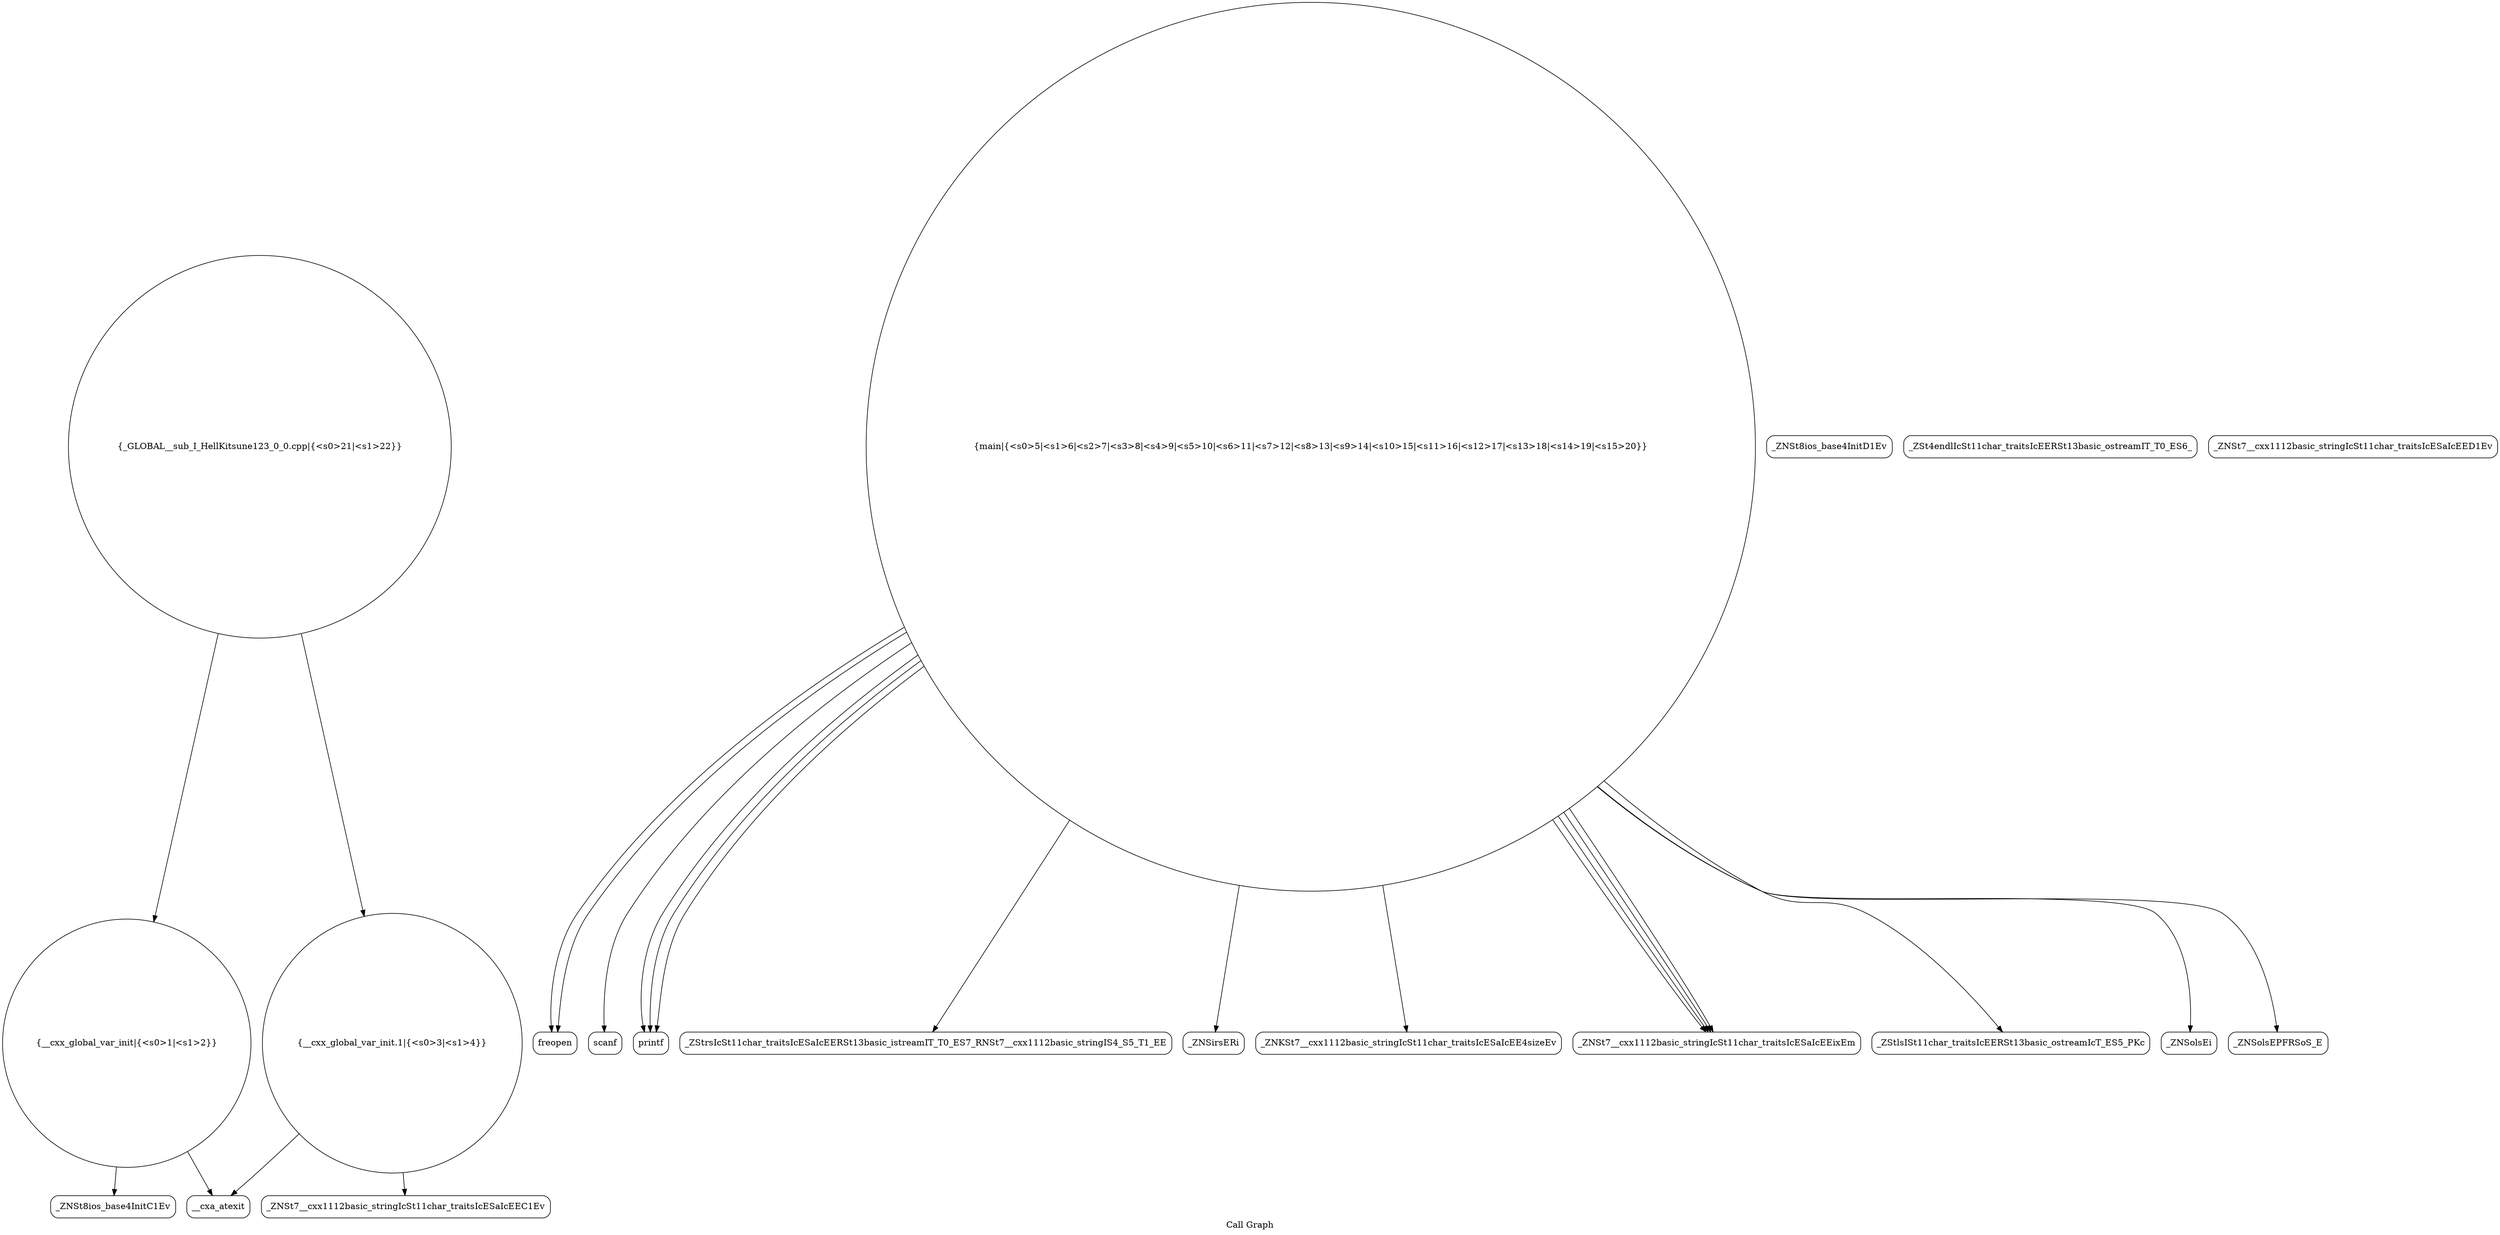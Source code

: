 digraph "Call Graph" {
	label="Call Graph";

	Node0x5644f07bb520 [shape=record,shape=circle,label="{__cxx_global_var_init|{<s0>1|<s1>2}}"];
	Node0x5644f07bb520:s0 -> Node0x5644f07f3860[color=black];
	Node0x5644f07bb520:s1 -> Node0x5644f07f3960[color=black];
	Node0x5644f07f3b60 [shape=record,shape=circle,label="{main|{<s0>5|<s1>6|<s2>7|<s3>8|<s4>9|<s5>10|<s6>11|<s7>12|<s8>13|<s9>14|<s10>15|<s11>16|<s12>17|<s13>18|<s14>19|<s15>20}}"];
	Node0x5644f07f3b60:s0 -> Node0x5644f07f3be0[color=black];
	Node0x5644f07f3b60:s1 -> Node0x5644f07f3be0[color=black];
	Node0x5644f07f3b60:s2 -> Node0x5644f07f3c60[color=black];
	Node0x5644f07f3b60:s3 -> Node0x5644f07f3ce0[color=black];
	Node0x5644f07f3b60:s4 -> Node0x5644f07f3d60[color=black];
	Node0x5644f07f3b60:s5 -> Node0x5644f07f3de0[color=black];
	Node0x5644f07f3b60:s6 -> Node0x5644f07f3e60[color=black];
	Node0x5644f07f3b60:s7 -> Node0x5644f07f3ee0[color=black];
	Node0x5644f07f3b60:s8 -> Node0x5644f07f3ee0[color=black];
	Node0x5644f07f3b60:s9 -> Node0x5644f07f3ee0[color=black];
	Node0x5644f07f3b60:s10 -> Node0x5644f07f3ee0[color=black];
	Node0x5644f07f3b60:s11 -> Node0x5644f07f3ce0[color=black];
	Node0x5644f07f3b60:s12 -> Node0x5644f07f3ce0[color=black];
	Node0x5644f07f3b60:s13 -> Node0x5644f07f3f60[color=black];
	Node0x5644f07f3b60:s14 -> Node0x5644f07f3fe0[color=black];
	Node0x5644f07f3b60:s15 -> Node0x5644f07f4060[color=black];
	Node0x5644f07f3ee0 [shape=record,shape=Mrecord,label="{_ZNSt7__cxx1112basic_stringIcSt11char_traitsIcESaIcEEixEm}"];
	Node0x5644f07f38e0 [shape=record,shape=Mrecord,label="{_ZNSt8ios_base4InitD1Ev}"];
	Node0x5644f07f3c60 [shape=record,shape=Mrecord,label="{scanf}"];
	Node0x5644f07f3fe0 [shape=record,shape=Mrecord,label="{_ZNSolsEi}"];
	Node0x5644f07f39e0 [shape=record,shape=circle,label="{__cxx_global_var_init.1|{<s0>3|<s1>4}}"];
	Node0x5644f07f39e0:s0 -> Node0x5644f07f3a60[color=black];
	Node0x5644f07f39e0:s1 -> Node0x5644f07f3960[color=black];
	Node0x5644f07f3d60 [shape=record,shape=Mrecord,label="{_ZStrsIcSt11char_traitsIcESaIcEERSt13basic_istreamIT_T0_ES7_RNSt7__cxx1112basic_stringIS4_S5_T1_EE}"];
	Node0x5644f07f40e0 [shape=record,shape=Mrecord,label="{_ZSt4endlIcSt11char_traitsIcEERSt13basic_ostreamIT_T0_ES6_}"];
	Node0x5644f07f3ae0 [shape=record,shape=Mrecord,label="{_ZNSt7__cxx1112basic_stringIcSt11char_traitsIcESaIcEED1Ev}"];
	Node0x5644f07f3e60 [shape=record,shape=Mrecord,label="{_ZNKSt7__cxx1112basic_stringIcSt11char_traitsIcESaIcEE4sizeEv}"];
	Node0x5644f07f3860 [shape=record,shape=Mrecord,label="{_ZNSt8ios_base4InitC1Ev}"];
	Node0x5644f07f3be0 [shape=record,shape=Mrecord,label="{freopen}"];
	Node0x5644f07f3f60 [shape=record,shape=Mrecord,label="{_ZStlsISt11char_traitsIcEERSt13basic_ostreamIcT_ES5_PKc}"];
	Node0x5644f07f3960 [shape=record,shape=Mrecord,label="{__cxa_atexit}"];
	Node0x5644f07f3ce0 [shape=record,shape=Mrecord,label="{printf}"];
	Node0x5644f07f4060 [shape=record,shape=Mrecord,label="{_ZNSolsEPFRSoS_E}"];
	Node0x5644f07f3a60 [shape=record,shape=Mrecord,label="{_ZNSt7__cxx1112basic_stringIcSt11char_traitsIcESaIcEEC1Ev}"];
	Node0x5644f07f3de0 [shape=record,shape=Mrecord,label="{_ZNSirsERi}"];
	Node0x5644f07f4160 [shape=record,shape=circle,label="{_GLOBAL__sub_I_HellKitsune123_0_0.cpp|{<s0>21|<s1>22}}"];
	Node0x5644f07f4160:s0 -> Node0x5644f07bb520[color=black];
	Node0x5644f07f4160:s1 -> Node0x5644f07f39e0[color=black];
}
